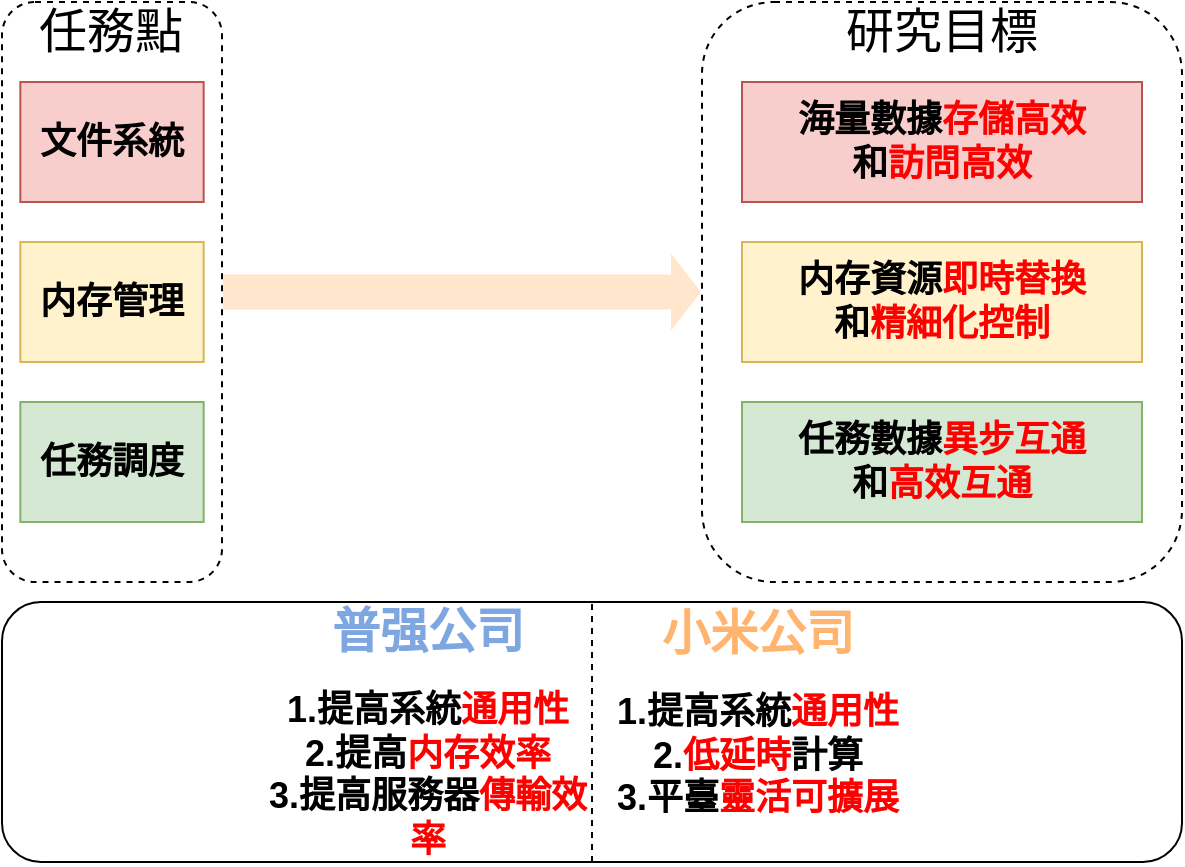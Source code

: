 <mxfile version="21.3.0" type="github">
  <diagram name="第 1 页" id="VOPKgNMRvSXte2pSWkVX">
    <mxGraphModel dx="736" dy="453" grid="1" gridSize="10" guides="1" tooltips="1" connect="1" arrows="1" fold="1" page="1" pageScale="1" pageWidth="827" pageHeight="1169" math="0" shadow="0">
      <root>
        <mxCell id="0" />
        <mxCell id="1" parent="0" />
        <mxCell id="uBuLERP5Y8FP9kmEtXCN-1" value="" style="group" vertex="1" connectable="0" parent="1">
          <mxGeometry x="90" y="470" width="110" height="290" as="geometry" />
        </mxCell>
        <mxCell id="YM-pc2uRU4Drdpsct8SV-23" value="" style="rounded=1;whiteSpace=wrap;html=1;dashed=1;" parent="uBuLERP5Y8FP9kmEtXCN-1" vertex="1">
          <mxGeometry width="110" height="290" as="geometry" />
        </mxCell>
        <mxCell id="YM-pc2uRU4Drdpsct8SV-24" value="&lt;font style=&quot;font-size: 24px;&quot;&gt;任務點&lt;/font&gt;" style="text;html=1;strokeColor=none;fillColor=none;align=center;verticalAlign=middle;whiteSpace=wrap;rounded=0;" parent="uBuLERP5Y8FP9kmEtXCN-1" vertex="1">
          <mxGeometry x="14.47" width="81.05" height="30" as="geometry" />
        </mxCell>
        <mxCell id="YM-pc2uRU4Drdpsct8SV-25" value="&lt;font style=&quot;font-size: 18px;&quot;&gt;&lt;b&gt;文件系統&lt;/b&gt;&lt;/font&gt;" style="rounded=0;whiteSpace=wrap;html=1;fillColor=#f8cecc;strokeColor=#b85450;" parent="uBuLERP5Y8FP9kmEtXCN-1" vertex="1">
          <mxGeometry x="9.167" y="40" width="91.667" height="60" as="geometry" />
        </mxCell>
        <mxCell id="YM-pc2uRU4Drdpsct8SV-26" value="&lt;span style=&quot;font-size: 18px;&quot;&gt;&lt;b&gt;内存管理&lt;/b&gt;&lt;/span&gt;" style="rounded=0;whiteSpace=wrap;html=1;fillColor=#fff2cc;strokeColor=#d6b656;" parent="uBuLERP5Y8FP9kmEtXCN-1" vertex="1">
          <mxGeometry x="9.167" y="120" width="91.667" height="60" as="geometry" />
        </mxCell>
        <mxCell id="YM-pc2uRU4Drdpsct8SV-27" value="&lt;font style=&quot;font-size: 18px;&quot;&gt;&lt;b&gt;任務調度&lt;/b&gt;&lt;/font&gt;" style="rounded=0;whiteSpace=wrap;html=1;fillColor=#d5e8d4;strokeColor=#82b366;" parent="uBuLERP5Y8FP9kmEtXCN-1" vertex="1">
          <mxGeometry x="9.167" y="200" width="91.667" height="60" as="geometry" />
        </mxCell>
        <mxCell id="uBuLERP5Y8FP9kmEtXCN-2" value="" style="group;rounded=1;" vertex="1" connectable="0" parent="1">
          <mxGeometry x="440" y="470" width="240" height="290" as="geometry" />
        </mxCell>
        <mxCell id="YM-pc2uRU4Drdpsct8SV-30" value="" style="rounded=1;whiteSpace=wrap;html=1;fillColor=#FFFFFF;dashed=1;" parent="uBuLERP5Y8FP9kmEtXCN-2" vertex="1">
          <mxGeometry width="240" height="290" as="geometry" />
        </mxCell>
        <mxCell id="YM-pc2uRU4Drdpsct8SV-31" value="&lt;span style=&quot;font-size: 24px;&quot;&gt;研究目標&lt;/span&gt;" style="text;html=1;strokeColor=none;fillColor=none;align=center;verticalAlign=middle;whiteSpace=wrap;rounded=0;" parent="uBuLERP5Y8FP9kmEtXCN-2" vertex="1">
          <mxGeometry x="70" width="100" height="30" as="geometry" />
        </mxCell>
        <mxCell id="YM-pc2uRU4Drdpsct8SV-32" value="&lt;font style=&quot;font-size: 18px;&quot;&gt;&lt;b style=&quot;border-color: var(--border-color);&quot;&gt;海量數據&lt;/b&gt;&lt;b&gt;&lt;font color=&quot;#ff0000&quot;&gt;存儲高效&lt;/font&gt;&lt;br&gt;和&lt;font color=&quot;#ff0000&quot;&gt;訪問高效&lt;/font&gt;&lt;/b&gt;&lt;/font&gt;" style="rounded=0;whiteSpace=wrap;html=1;fillColor=#f8cecc;strokeColor=#b85450;" parent="uBuLERP5Y8FP9kmEtXCN-2" vertex="1">
          <mxGeometry x="20" y="40" width="200" height="60" as="geometry" />
        </mxCell>
        <mxCell id="YM-pc2uRU4Drdpsct8SV-33" value="&lt;font style=&quot;font-size: 18px;&quot;&gt;&lt;b style=&quot;border-color: var(--border-color);&quot;&gt;&lt;b style=&quot;border-color: var(--border-color);&quot;&gt;内存資源&lt;/b&gt;&lt;font color=&quot;#ff0000&quot;&gt;即時替換&lt;/font&gt;&lt;br&gt;&lt;/b&gt;&lt;b&gt;和&lt;font color=&quot;#ff0000&quot;&gt;精細化控制&lt;/font&gt;&lt;br&gt;&lt;/b&gt;&lt;/font&gt;" style="rounded=0;whiteSpace=wrap;html=1;fillColor=#fff2cc;strokeColor=#d6b656;" parent="uBuLERP5Y8FP9kmEtXCN-2" vertex="1">
          <mxGeometry x="20" y="120" width="200" height="60" as="geometry" />
        </mxCell>
        <mxCell id="YM-pc2uRU4Drdpsct8SV-34" value="&lt;font style=&quot;font-size: 18px;&quot;&gt;&lt;b&gt;任務數據&lt;font color=&quot;#ff0000&quot;&gt;異步互通&lt;/font&gt;&lt;br&gt;和&lt;font color=&quot;#ff0000&quot;&gt;高效互通&lt;/font&gt;&lt;/b&gt;&lt;/font&gt;" style="rounded=0;whiteSpace=wrap;html=1;fillColor=#d5e8d4;strokeColor=#82b366;" parent="uBuLERP5Y8FP9kmEtXCN-2" vertex="1">
          <mxGeometry x="20" y="200" width="200" height="60" as="geometry" />
        </mxCell>
        <mxCell id="uBuLERP5Y8FP9kmEtXCN-8" value="" style="shape=flexArrow;endArrow=classic;html=1;rounded=0;width=17.391;endSize=4.67;fillColor=#ffe6cc;strokeColor=none;entryX=0;entryY=0.5;entryDx=0;entryDy=0;" edge="1" parent="1" source="YM-pc2uRU4Drdpsct8SV-23" target="YM-pc2uRU4Drdpsct8SV-30">
          <mxGeometry width="50" height="50" relative="1" as="geometry">
            <mxPoint x="210" y="620" as="sourcePoint" />
            <mxPoint x="320" y="620" as="targetPoint" />
          </mxGeometry>
        </mxCell>
        <mxCell id="uBuLERP5Y8FP9kmEtXCN-9" value="" style="rounded=1;whiteSpace=wrap;html=1;" vertex="1" parent="1">
          <mxGeometry x="90" y="770" width="590" height="130" as="geometry" />
        </mxCell>
        <mxCell id="uBuLERP5Y8FP9kmEtXCN-12" value="" style="endArrow=none;html=1;rounded=0;entryX=0.5;entryY=0;entryDx=0;entryDy=0;exitX=0.5;exitY=1;exitDx=0;exitDy=0;dashed=1;" edge="1" parent="1" source="uBuLERP5Y8FP9kmEtXCN-9" target="uBuLERP5Y8FP9kmEtXCN-9">
          <mxGeometry width="50" height="50" relative="1" as="geometry">
            <mxPoint x="330" y="880" as="sourcePoint" />
            <mxPoint x="380" y="830" as="targetPoint" />
          </mxGeometry>
        </mxCell>
        <mxCell id="uBuLERP5Y8FP9kmEtXCN-14" value="&lt;font style=&quot;&quot;&gt;&lt;b style=&quot;&quot;&gt;&lt;font style=&quot;font-size: 24px;&quot; color=&quot;#7ea6e0&quot;&gt;普强公司&lt;br&gt;&lt;/font&gt;&lt;/b&gt;&lt;br&gt;&lt;b&gt;&lt;span style=&quot;font-size: 18px;&quot;&gt;1.提高系統&lt;font color=&quot;#ff0000&quot;&gt;通用性&lt;/font&gt;&lt;/span&gt;&lt;br&gt;&lt;span style=&quot;font-size: 18px;&quot;&gt;2.提高&lt;font color=&quot;#ff0000&quot;&gt;内存效率&lt;/font&gt;&lt;/span&gt;&lt;br&gt;&lt;span style=&quot;font-size: 18px;&quot;&gt;3.提高服務器&lt;font color=&quot;#ff0000&quot;&gt;傳輸效率&lt;/font&gt;&lt;/span&gt;&lt;/b&gt;&lt;/font&gt;" style="text;html=1;strokeColor=none;fillColor=none;align=center;verticalAlign=middle;whiteSpace=wrap;rounded=0;" vertex="1" parent="1">
          <mxGeometry x="220" y="770" width="166" height="130" as="geometry" />
        </mxCell>
        <mxCell id="uBuLERP5Y8FP9kmEtXCN-15" value="&lt;font style=&quot;&quot;&gt;&lt;b style=&quot;&quot;&gt;&lt;font style=&quot;font-size: 24px;&quot; color=&quot;#ffb570&quot;&gt;小米公司&lt;br&gt;&lt;/font&gt;&lt;/b&gt;&lt;br&gt;&lt;b&gt;&lt;span style=&quot;font-size: 18px;&quot;&gt;1.提高系統&lt;font color=&quot;#ff0000&quot;&gt;通用性&lt;/font&gt;&lt;/span&gt;&lt;br&gt;&lt;span style=&quot;font-size: 18px;&quot;&gt;2.&lt;font color=&quot;#ff0000&quot;&gt;低延時&lt;/font&gt;計算&lt;/span&gt;&lt;br&gt;&lt;span style=&quot;font-size: 18px;&quot;&gt;3.平臺&lt;font color=&quot;#ff0000&quot;&gt;靈活可擴展&lt;/font&gt;&lt;/span&gt;&lt;/b&gt;&lt;br&gt;&lt;font size=&quot;3&quot;&gt;&amp;nbsp;&lt;/font&gt;&lt;br&gt;&lt;/font&gt;" style="text;html=1;strokeColor=none;fillColor=none;align=center;verticalAlign=middle;whiteSpace=wrap;rounded=0;" vertex="1" parent="1">
          <mxGeometry x="386" y="770" width="164" height="130" as="geometry" />
        </mxCell>
      </root>
    </mxGraphModel>
  </diagram>
</mxfile>
